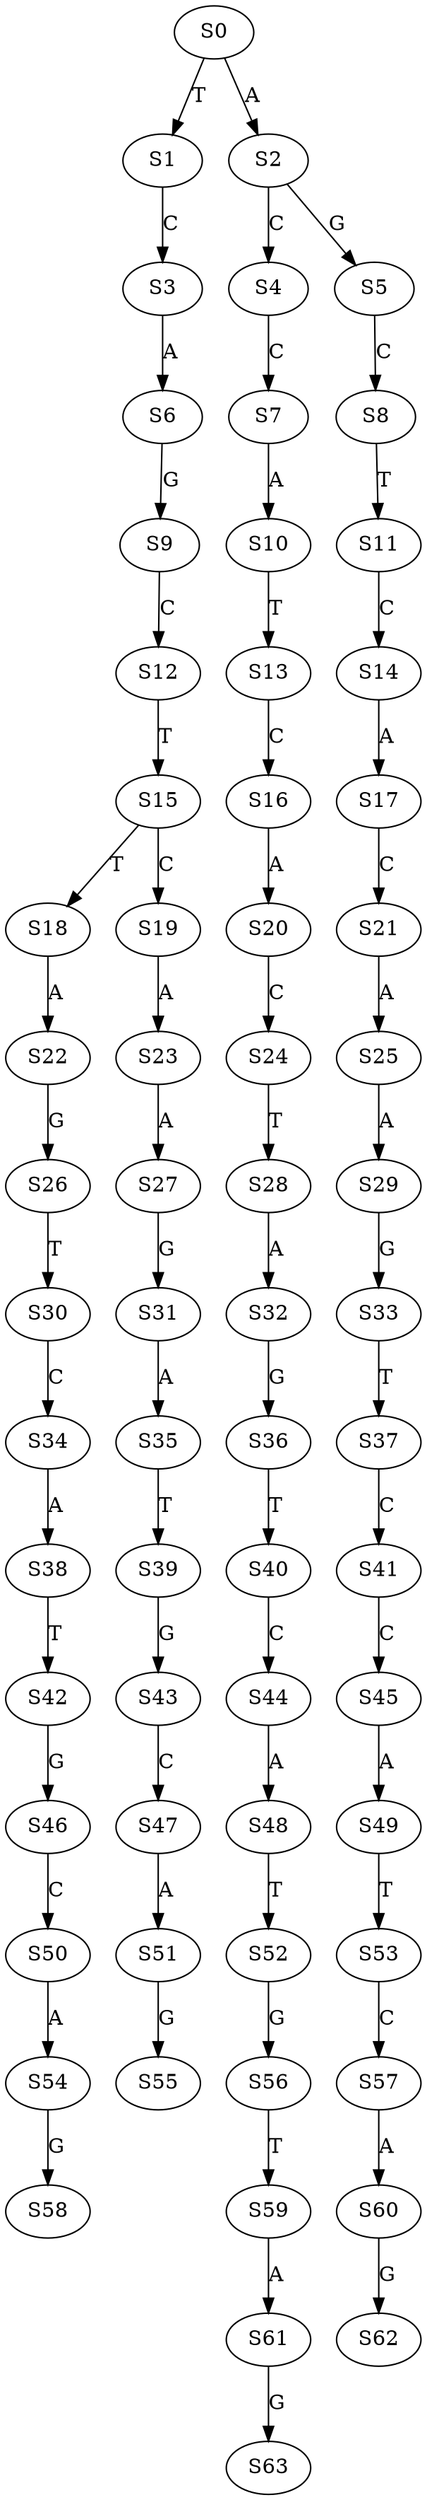 strict digraph  {
	S0 -> S1 [ label = T ];
	S0 -> S2 [ label = A ];
	S1 -> S3 [ label = C ];
	S2 -> S4 [ label = C ];
	S2 -> S5 [ label = G ];
	S3 -> S6 [ label = A ];
	S4 -> S7 [ label = C ];
	S5 -> S8 [ label = C ];
	S6 -> S9 [ label = G ];
	S7 -> S10 [ label = A ];
	S8 -> S11 [ label = T ];
	S9 -> S12 [ label = C ];
	S10 -> S13 [ label = T ];
	S11 -> S14 [ label = C ];
	S12 -> S15 [ label = T ];
	S13 -> S16 [ label = C ];
	S14 -> S17 [ label = A ];
	S15 -> S18 [ label = T ];
	S15 -> S19 [ label = C ];
	S16 -> S20 [ label = A ];
	S17 -> S21 [ label = C ];
	S18 -> S22 [ label = A ];
	S19 -> S23 [ label = A ];
	S20 -> S24 [ label = C ];
	S21 -> S25 [ label = A ];
	S22 -> S26 [ label = G ];
	S23 -> S27 [ label = A ];
	S24 -> S28 [ label = T ];
	S25 -> S29 [ label = A ];
	S26 -> S30 [ label = T ];
	S27 -> S31 [ label = G ];
	S28 -> S32 [ label = A ];
	S29 -> S33 [ label = G ];
	S30 -> S34 [ label = C ];
	S31 -> S35 [ label = A ];
	S32 -> S36 [ label = G ];
	S33 -> S37 [ label = T ];
	S34 -> S38 [ label = A ];
	S35 -> S39 [ label = T ];
	S36 -> S40 [ label = T ];
	S37 -> S41 [ label = C ];
	S38 -> S42 [ label = T ];
	S39 -> S43 [ label = G ];
	S40 -> S44 [ label = C ];
	S41 -> S45 [ label = C ];
	S42 -> S46 [ label = G ];
	S43 -> S47 [ label = C ];
	S44 -> S48 [ label = A ];
	S45 -> S49 [ label = A ];
	S46 -> S50 [ label = C ];
	S47 -> S51 [ label = A ];
	S48 -> S52 [ label = T ];
	S49 -> S53 [ label = T ];
	S50 -> S54 [ label = A ];
	S51 -> S55 [ label = G ];
	S52 -> S56 [ label = G ];
	S53 -> S57 [ label = C ];
	S54 -> S58 [ label = G ];
	S56 -> S59 [ label = T ];
	S57 -> S60 [ label = A ];
	S59 -> S61 [ label = A ];
	S60 -> S62 [ label = G ];
	S61 -> S63 [ label = G ];
}
